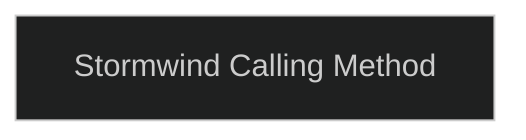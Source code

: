 ---
config:
  theme: dark
---
flowchart TD

    stormwind_calling_method[Stormwind Calling Method]
    click stormwind_calling_method callback "
        Stormwind Calling Method<br>
        <br>
        Cost: 5 motes<br>
        Duration: 1 hour<br>
        Type: Simple<br>
        Minimum Occult: 2<br>
        Minimum Essence: 1<br>
        Prerequisite Charms: None<br>
        <br>
        The Dragon-Blooded are not born occultists and
        magicians like some Celestial Exalted, but many of them
        study the supernatural lore of their favored element. Many
        Aspects of Air learn the ways of the spirits who create the
        weather through their dances and processions in the sky.
        Exalted who know the ways of the sky-spirits can call them
        to direct the wind. One must speak to the elementals in
        their own tongue: the sounds of wind sighing over stony
        crags and through treetops, and the rumbles of thunder.
        Some Aspects of Air imitate such sounds with their voice
        and a bullroarer. Others might play a flute or position a
        harp so the wind plucks its strings. Inviting the winds to
        blow takes five minutes.<br>
        This basic Charm evokes nothing more than a stiff
        breeze — still enough to interfere with archery or send a
        sailing ship scudding through the waves at top speed
        During the hour of the Charm's effect, the character can
        control the magic wind's direction by singing and whirling
        his bullroarer for a turn.<br>
        Cascade Charms:<br>
        • As the character's Essence rating rises, Charms for
        more powerful winds become possible, all the way up to
        gale force. Old tales mention the great Lords of Air who
        could evoke hurricanes and tornadoes by working together.
        That may be true, but nobody has done it recently.<br>
        • A character can also show greater mastery of the air
        through Charms to command lightning, hail, snow and
        other sorts of storms. (Some of these Charms are also
        suitable for Dragon-Blooded attuned to Water.)
        "
